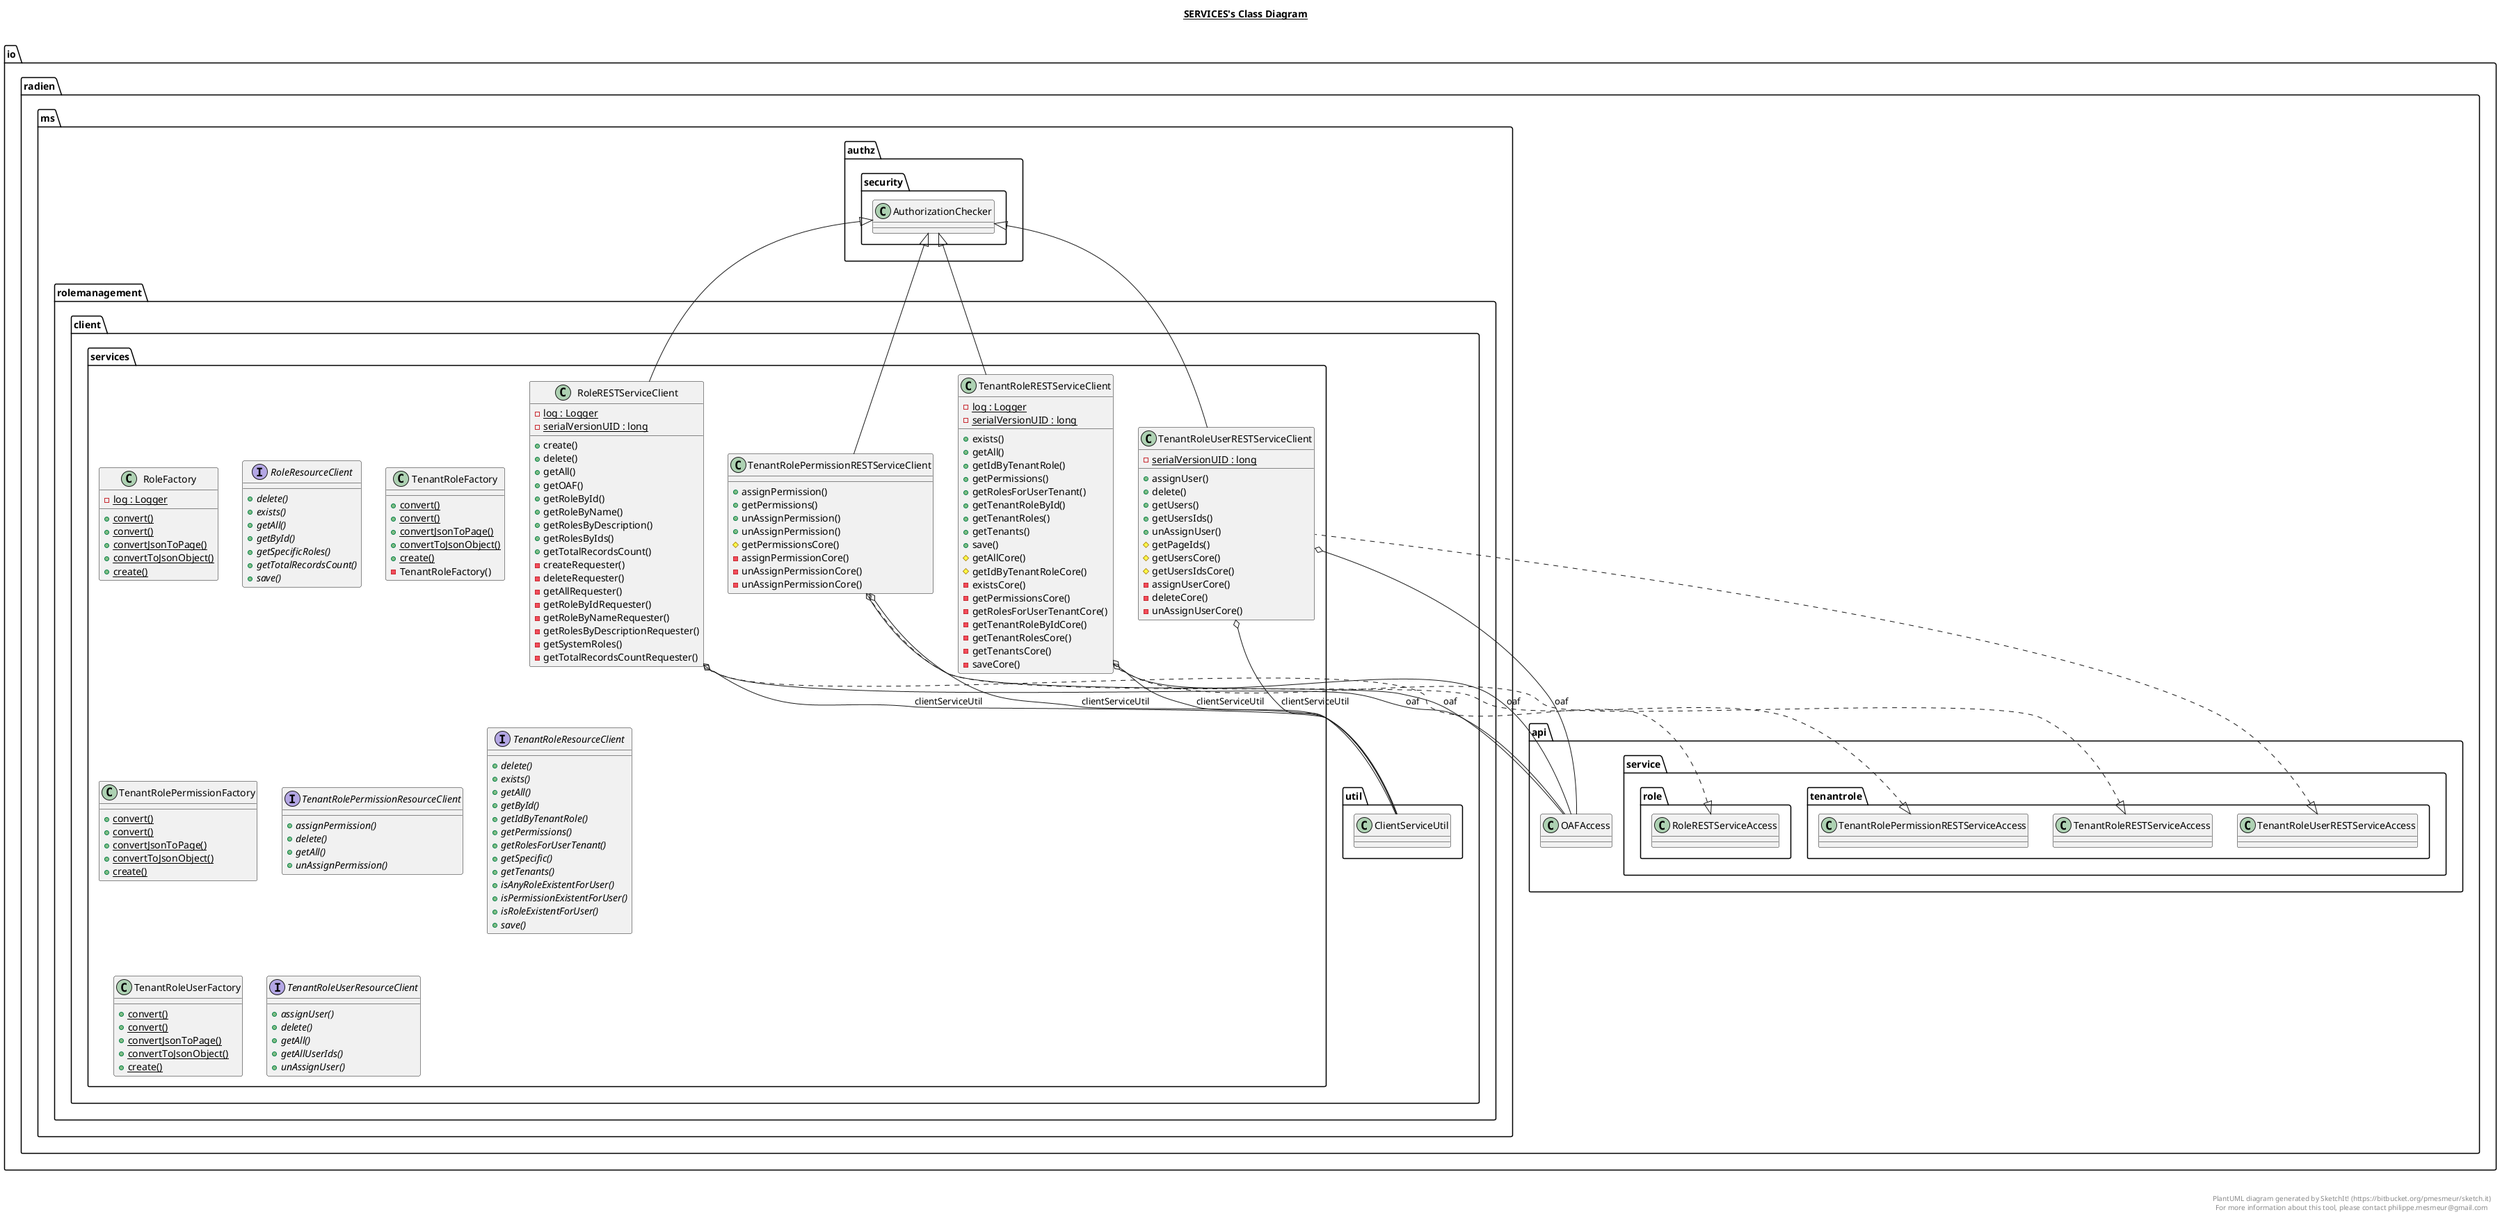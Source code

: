 @startuml

title __SERVICES's Class Diagram__\n

  namespace io.radien.ms.rolemanagement.client.services {
    class io.radien.ms.rolemanagement.client.services.RoleFactory {
        {static} - log : Logger
        {static} + convert()
        {static} + convert()
        {static} + convertJsonToPage()
        {static} + convertToJsonObject()
        {static} + create()
    }
  }
  

  namespace io.radien.ms.rolemanagement.client.services {
    class io.radien.ms.rolemanagement.client.services.RoleRESTServiceClient {
        {static} - log : Logger
        {static} - serialVersionUID : long
        + create()
        + delete()
        + getAll()
        + getOAF()
        + getRoleById()
        + getRoleByName()
        + getRolesByDescription()
        + getRolesByIds()
        + getTotalRecordsCount()
        - createRequester()
        - deleteRequester()
        - getAllRequester()
        - getRoleByIdRequester()
        - getRoleByNameRequester()
        - getRolesByDescriptionRequester()
        - getSystemRoles()
        - getTotalRecordsCountRequester()
    }
  }
  

  namespace io.radien.ms.rolemanagement.client.services {
    interface io.radien.ms.rolemanagement.client.services.RoleResourceClient {
        {abstract} + delete()
        {abstract} + exists()
        {abstract} + getAll()
        {abstract} + getById()
        {abstract} + getSpecificRoles()
        {abstract} + getTotalRecordsCount()
        {abstract} + save()
    }
  }
  

  namespace io.radien.ms.rolemanagement.client.services {
    class io.radien.ms.rolemanagement.client.services.TenantRoleFactory {
        {static} + convert()
        {static} + convert()
        {static} + convertJsonToPage()
        {static} + convertToJsonObject()
        {static} + create()
        - TenantRoleFactory()
    }
  }
  

  namespace io.radien.ms.rolemanagement.client.services {
    class io.radien.ms.rolemanagement.client.services.TenantRolePermissionFactory {
        {static} + convert()
        {static} + convert()
        {static} + convertJsonToPage()
        {static} + convertToJsonObject()
        {static} + create()
    }
  }
  

  namespace io.radien.ms.rolemanagement.client.services {
    class io.radien.ms.rolemanagement.client.services.TenantRolePermissionRESTServiceClient {
        + assignPermission()
        + getPermissions()
        + unAssignPermission()
        + unAssignPermission()
        # getPermissionsCore()
        - assignPermissionCore()
        - unAssignPermissionCore()
        - unAssignPermissionCore()
    }
  }
  

  namespace io.radien.ms.rolemanagement.client.services {
    interface io.radien.ms.rolemanagement.client.services.TenantRolePermissionResourceClient {
        {abstract} + assignPermission()
        {abstract} + delete()
        {abstract} + getAll()
        {abstract} + unAssignPermission()
    }
  }
  

  namespace io.radien.ms.rolemanagement.client.services {
    class io.radien.ms.rolemanagement.client.services.TenantRoleRESTServiceClient {
        {static} - log : Logger
        {static} - serialVersionUID : long
        + exists()
        + getAll()
        + getIdByTenantRole()
        + getPermissions()
        + getRolesForUserTenant()
        + getTenantRoleById()
        + getTenantRoles()
        + getTenants()
        + save()
        # getAllCore()
        # getIdByTenantRoleCore()
        - existsCore()
        - getPermissionsCore()
        - getRolesForUserTenantCore()
        - getTenantRoleByIdCore()
        - getTenantRolesCore()
        - getTenantsCore()
        - saveCore()
    }
  }
  

  namespace io.radien.ms.rolemanagement.client.services {
    interface io.radien.ms.rolemanagement.client.services.TenantRoleResourceClient {
        {abstract} + delete()
        {abstract} + exists()
        {abstract} + getAll()
        {abstract} + getById()
        {abstract} + getIdByTenantRole()
        {abstract} + getPermissions()
        {abstract} + getRolesForUserTenant()
        {abstract} + getSpecific()
        {abstract} + getTenants()
        {abstract} + isAnyRoleExistentForUser()
        {abstract} + isPermissionExistentForUser()
        {abstract} + isRoleExistentForUser()
        {abstract} + save()
    }
  }
  

  namespace io.radien.ms.rolemanagement.client.services {
    class io.radien.ms.rolemanagement.client.services.TenantRoleUserFactory {
        {static} + convert()
        {static} + convert()
        {static} + convertJsonToPage()
        {static} + convertToJsonObject()
        {static} + create()
    }
  }
  

  namespace io.radien.ms.rolemanagement.client.services {
    class io.radien.ms.rolemanagement.client.services.TenantRoleUserRESTServiceClient {
        {static} - serialVersionUID : long
        + assignUser()
        + delete()
        + getUsers()
        + getUsersIds()
        + unAssignUser()
        # getPageIds()
        # getUsersCore()
        # getUsersIdsCore()
        - assignUserCore()
        - deleteCore()
        - unAssignUserCore()
    }
  }
  

  namespace io.radien.ms.rolemanagement.client.services {
    interface io.radien.ms.rolemanagement.client.services.TenantRoleUserResourceClient {
        {abstract} + assignUser()
        {abstract} + delete()
        {abstract} + getAll()
        {abstract} + getAllUserIds()
        {abstract} + unAssignUser()
    }
  }
  

  io.radien.ms.rolemanagement.client.services.RoleRESTServiceClient .up.|> io.radien.api.service.role.RoleRESTServiceAccess
  io.radien.ms.rolemanagement.client.services.RoleRESTServiceClient -up-|> io.radien.ms.authz.security.AuthorizationChecker
  io.radien.ms.rolemanagement.client.services.RoleRESTServiceClient o-- io.radien.ms.rolemanagement.client.util.ClientServiceUtil : clientServiceUtil
  io.radien.ms.rolemanagement.client.services.RoleRESTServiceClient o-- io.radien.api.OAFAccess : oaf
  io.radien.ms.rolemanagement.client.services.TenantRolePermissionRESTServiceClient .up.|> io.radien.api.service.tenantrole.TenantRolePermissionRESTServiceAccess
  io.radien.ms.rolemanagement.client.services.TenantRolePermissionRESTServiceClient -up-|> io.radien.ms.authz.security.AuthorizationChecker
  io.radien.ms.rolemanagement.client.services.TenantRolePermissionRESTServiceClient o-- io.radien.ms.rolemanagement.client.util.ClientServiceUtil : clientServiceUtil
  io.radien.ms.rolemanagement.client.services.TenantRolePermissionRESTServiceClient o-- io.radien.api.OAFAccess : oaf
  io.radien.ms.rolemanagement.client.services.TenantRoleRESTServiceClient .up.|> io.radien.api.service.tenantrole.TenantRoleRESTServiceAccess
  io.radien.ms.rolemanagement.client.services.TenantRoleRESTServiceClient -up-|> io.radien.ms.authz.security.AuthorizationChecker
  io.radien.ms.rolemanagement.client.services.TenantRoleRESTServiceClient o-- io.radien.ms.rolemanagement.client.util.ClientServiceUtil : clientServiceUtil
  io.radien.ms.rolemanagement.client.services.TenantRoleRESTServiceClient o-- io.radien.api.OAFAccess : oaf
  io.radien.ms.rolemanagement.client.services.TenantRoleUserRESTServiceClient .up.|> io.radien.api.service.tenantrole.TenantRoleUserRESTServiceAccess
  io.radien.ms.rolemanagement.client.services.TenantRoleUserRESTServiceClient -up-|> io.radien.ms.authz.security.AuthorizationChecker
  io.radien.ms.rolemanagement.client.services.TenantRoleUserRESTServiceClient o-- io.radien.ms.rolemanagement.client.util.ClientServiceUtil : clientServiceUtil
  io.radien.ms.rolemanagement.client.services.TenantRoleUserRESTServiceClient o-- io.radien.api.OAFAccess : oaf


right footer


PlantUML diagram generated by SketchIt! (https://bitbucket.org/pmesmeur/sketch.it)
For more information about this tool, please contact philippe.mesmeur@gmail.com
endfooter

@enduml
